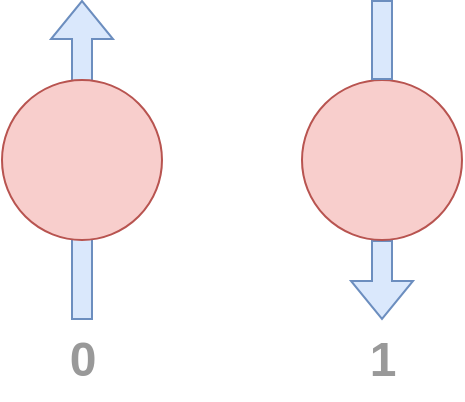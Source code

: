 <mxfile version="20.0.3" type="github">
  <diagram id="DYiLNT8ybKGa6vSU_tnH" name="Page-1">
    <mxGraphModel dx="1210" dy="606" grid="1" gridSize="10" guides="1" tooltips="1" connect="1" arrows="1" fold="1" page="1" pageScale="1" pageWidth="1169" pageHeight="827" math="0" shadow="0">
      <root>
        <mxCell id="0" />
        <mxCell id="1" parent="0" />
        <mxCell id="zyiG3e4k4g_zOc42IQcJ-1" value="" style="shape=flexArrow;endArrow=classic;html=1;rounded=0;fillColor=#dae8fc;strokeColor=#6c8ebf;" edge="1" parent="1">
          <mxGeometry width="50" height="50" relative="1" as="geometry">
            <mxPoint x="290" y="400" as="sourcePoint" />
            <mxPoint x="290" y="240" as="targetPoint" />
          </mxGeometry>
        </mxCell>
        <mxCell id="zyiG3e4k4g_zOc42IQcJ-3" value="" style="shape=flexArrow;endArrow=classic;html=1;rounded=0;startArrow=none;fillColor=#dae8fc;strokeColor=#6c8ebf;" edge="1" parent="1" source="zyiG3e4k4g_zOc42IQcJ-5">
          <mxGeometry width="50" height="50" relative="1" as="geometry">
            <mxPoint x="440" y="240" as="sourcePoint" />
            <mxPoint x="440" y="400" as="targetPoint" />
          </mxGeometry>
        </mxCell>
        <mxCell id="zyiG3e4k4g_zOc42IQcJ-4" value="" style="ellipse;whiteSpace=wrap;html=1;aspect=fixed;fillColor=#f8cecc;strokeColor=#b85450;" vertex="1" parent="1">
          <mxGeometry x="250" y="280" width="80" height="80" as="geometry" />
        </mxCell>
        <mxCell id="zyiG3e4k4g_zOc42IQcJ-5" value="" style="ellipse;whiteSpace=wrap;html=1;aspect=fixed;fillColor=#f8cecc;strokeColor=#b85450;" vertex="1" parent="1">
          <mxGeometry x="400" y="280" width="80" height="80" as="geometry" />
        </mxCell>
        <mxCell id="zyiG3e4k4g_zOc42IQcJ-6" value="" style="shape=flexArrow;endArrow=none;html=1;rounded=0;fillColor=#dae8fc;strokeColor=#6c8ebf;" edge="1" parent="1" target="zyiG3e4k4g_zOc42IQcJ-5">
          <mxGeometry width="50" height="50" relative="1" as="geometry">
            <mxPoint x="440" y="240" as="sourcePoint" />
            <mxPoint x="440" y="400" as="targetPoint" />
          </mxGeometry>
        </mxCell>
        <mxCell id="zyiG3e4k4g_zOc42IQcJ-7" value="&lt;b&gt;&lt;font color=&quot;#999999&quot; style=&quot;font-size: 24px;&quot;&gt;0&lt;/font&gt;&lt;/b&gt;" style="text;html=1;align=center;verticalAlign=middle;resizable=0;points=[];autosize=1;strokeColor=none;fillColor=none;" vertex="1" parent="1">
          <mxGeometry x="270" y="400" width="40" height="40" as="geometry" />
        </mxCell>
        <mxCell id="zyiG3e4k4g_zOc42IQcJ-9" value="&lt;b&gt;&lt;font color=&quot;#999999&quot; style=&quot;font-size: 24px;&quot;&gt;1&lt;/font&gt;&lt;/b&gt;" style="text;html=1;align=center;verticalAlign=middle;resizable=0;points=[];autosize=1;strokeColor=none;fillColor=none;" vertex="1" parent="1">
          <mxGeometry x="420" y="400" width="40" height="40" as="geometry" />
        </mxCell>
      </root>
    </mxGraphModel>
  </diagram>
</mxfile>
